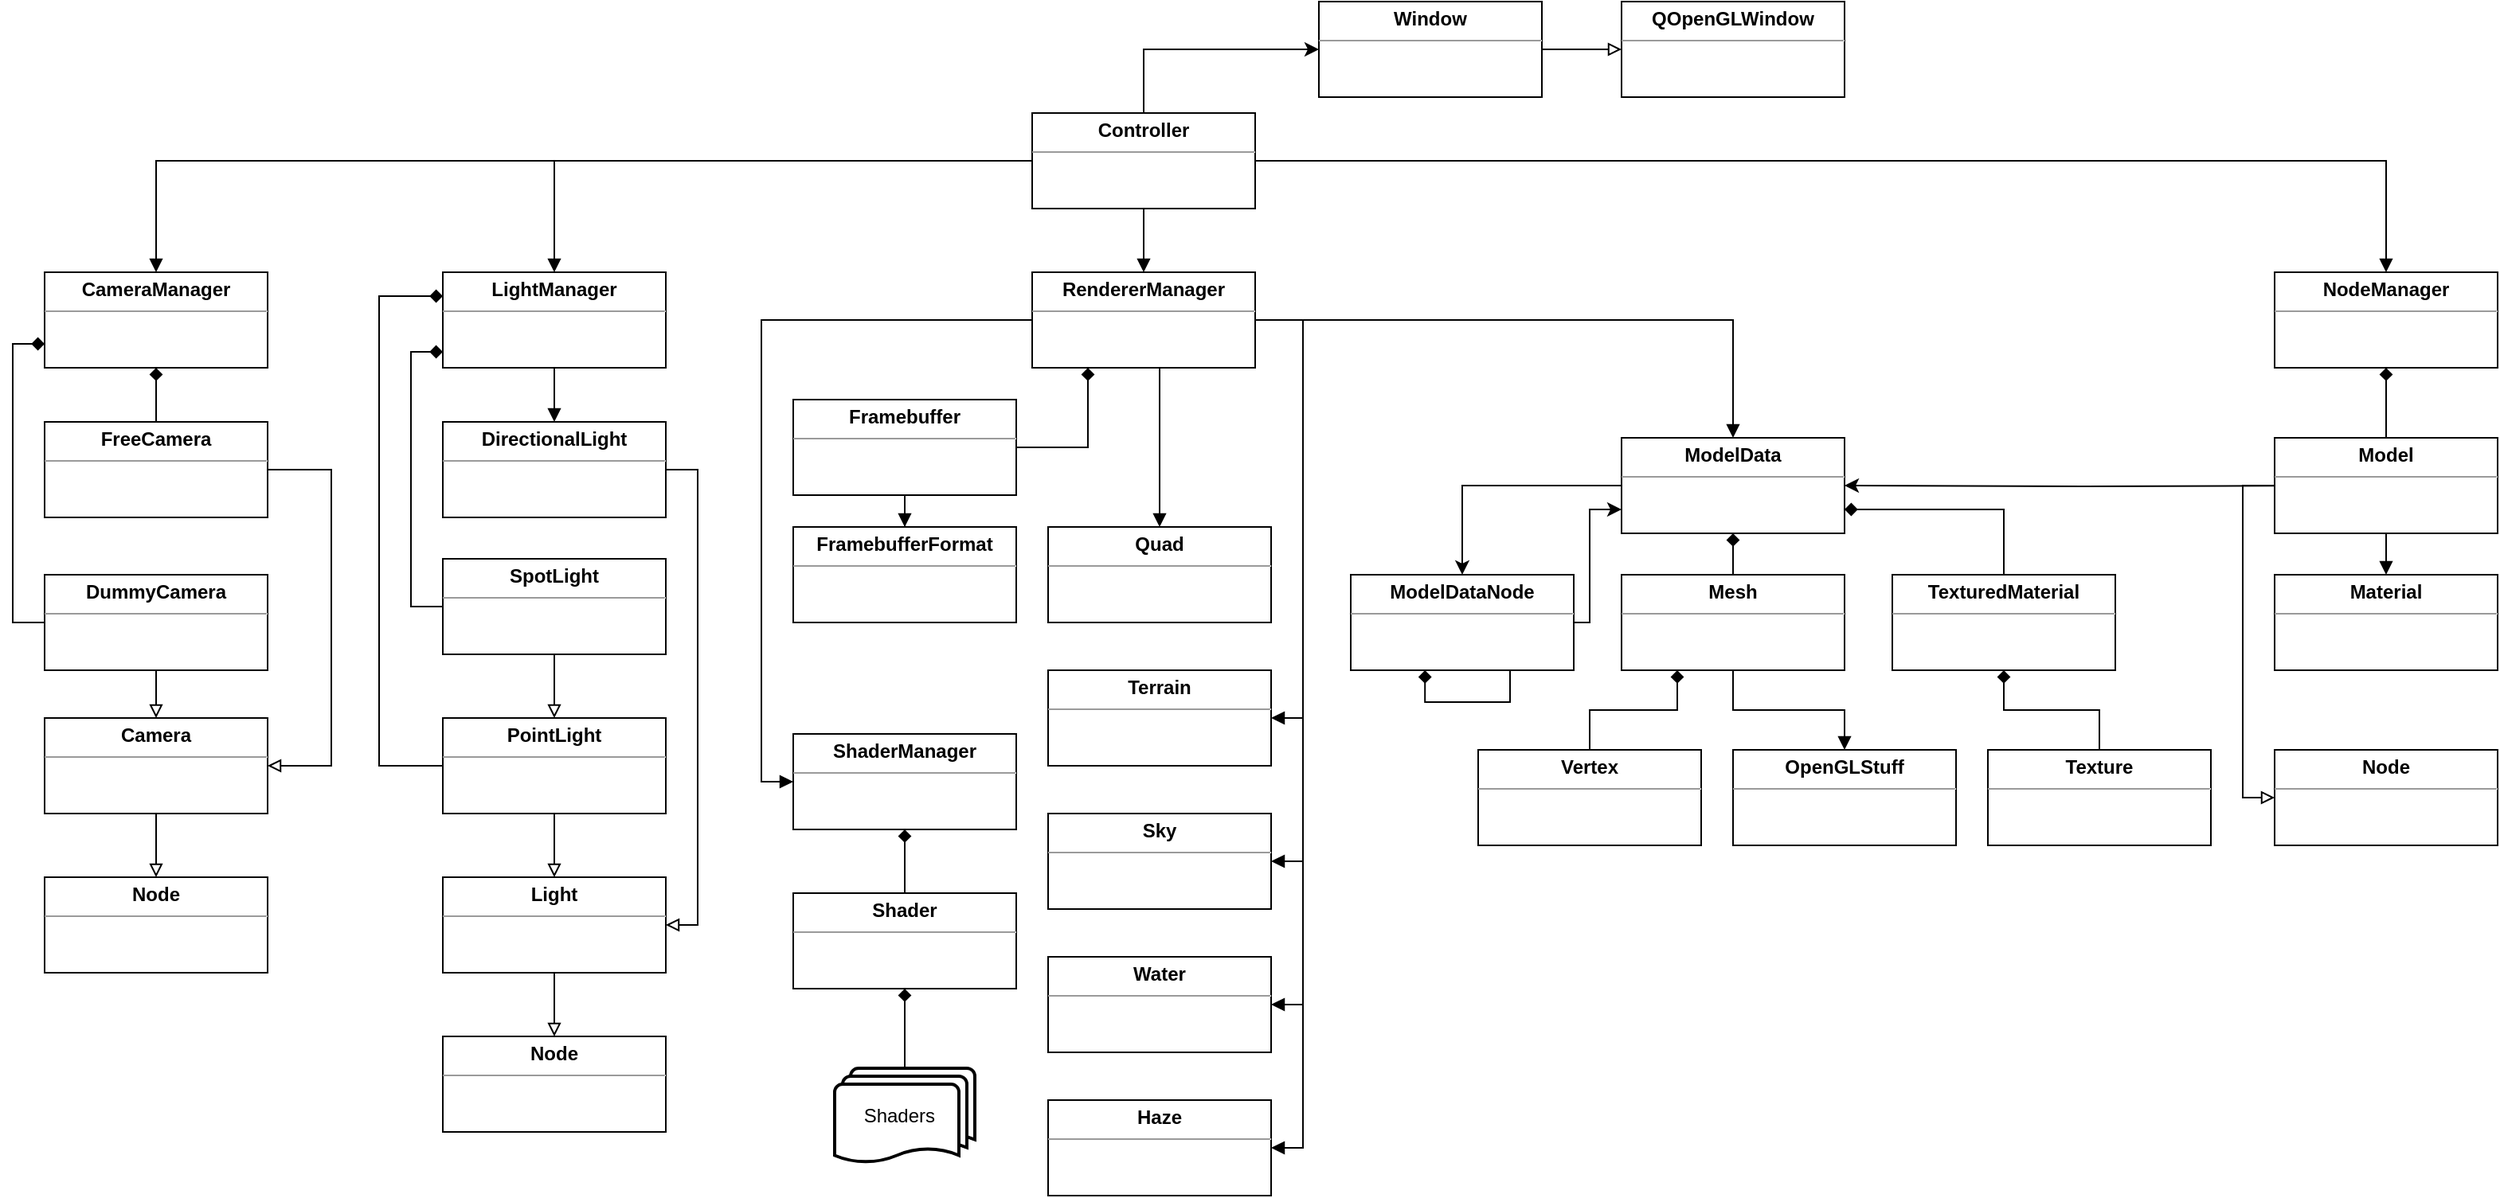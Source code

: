 <mxfile version="20.2.3" type="device"><diagram id="GM99jx9wQHRKzTfztgIq" name="Page-1"><mxGraphModel dx="2031" dy="1077" grid="1" gridSize="10" guides="1" tooltips="1" connect="1" arrows="1" fold="1" page="1" pageScale="1" pageWidth="1654" pageHeight="1169" background="#FFFFFF" math="0" shadow="0"><root><mxCell id="0"/><mxCell id="1" parent="0"/><mxCell id="d109WHA6oSPCBUzABsdB-23" style="edgeStyle=orthogonalEdgeStyle;rounded=0;orthogonalLoop=1;jettySize=auto;html=1;entryX=0.5;entryY=0;entryDx=0;entryDy=0;endArrow=block;endFill=1;" parent="1" source="d109WHA6oSPCBUzABsdB-4" target="d109WHA6oSPCBUzABsdB-18" edge="1"><mxGeometry relative="1" as="geometry"/></mxCell><mxCell id="d109WHA6oSPCBUzABsdB-24" style="edgeStyle=orthogonalEdgeStyle;rounded=0;orthogonalLoop=1;jettySize=auto;html=1;endArrow=block;endFill=1;" parent="1" source="d109WHA6oSPCBUzABsdB-4" target="d109WHA6oSPCBUzABsdB-14" edge="1"><mxGeometry relative="1" as="geometry"/></mxCell><mxCell id="d109WHA6oSPCBUzABsdB-25" style="edgeStyle=orthogonalEdgeStyle;rounded=0;orthogonalLoop=1;jettySize=auto;html=1;entryX=0.5;entryY=0;entryDx=0;entryDy=0;endArrow=block;endFill=1;" parent="1" source="d109WHA6oSPCBUzABsdB-4" target="d109WHA6oSPCBUzABsdB-13" edge="1"><mxGeometry relative="1" as="geometry"/></mxCell><mxCell id="d109WHA6oSPCBUzABsdB-29" style="edgeStyle=orthogonalEdgeStyle;rounded=0;orthogonalLoop=1;jettySize=auto;html=1;endArrow=block;endFill=1;" parent="1" source="d109WHA6oSPCBUzABsdB-4" target="d109WHA6oSPCBUzABsdB-15" edge="1"><mxGeometry relative="1" as="geometry"/></mxCell><mxCell id="-XYlsF3CUgaiPkXz2qgo-3" style="edgeStyle=orthogonalEdgeStyle;rounded=0;orthogonalLoop=1;jettySize=auto;html=1;entryX=0;entryY=0.5;entryDx=0;entryDy=0;" parent="1" source="d109WHA6oSPCBUzABsdB-4" target="d109WHA6oSPCBUzABsdB-5" edge="1"><mxGeometry relative="1" as="geometry"><Array as="points"><mxPoint x="770" y="80"/></Array></mxGeometry></mxCell><mxCell id="d109WHA6oSPCBUzABsdB-4" value="&lt;p style=&quot;margin:0px;margin-top:4px;text-align:center;&quot;&gt;&lt;b&gt;Controller&lt;/b&gt;&lt;/p&gt;&lt;hr size=&quot;1&quot;&gt;&lt;div style=&quot;height:2px;&quot;&gt;&lt;/div&gt;" style="verticalAlign=top;align=left;overflow=fill;fontSize=12;fontFamily=Helvetica;html=1;rounded=0;" parent="1" vertex="1"><mxGeometry x="700" y="120" width="140" height="60" as="geometry"/></mxCell><mxCell id="d109WHA6oSPCBUzABsdB-8" style="edgeStyle=orthogonalEdgeStyle;rounded=0;orthogonalLoop=1;jettySize=auto;html=1;entryX=0;entryY=0.5;entryDx=0;entryDy=0;endArrow=block;endFill=0;" parent="1" source="d109WHA6oSPCBUzABsdB-5" target="d109WHA6oSPCBUzABsdB-6" edge="1"><mxGeometry relative="1" as="geometry"/></mxCell><mxCell id="d109WHA6oSPCBUzABsdB-5" value="&lt;p style=&quot;margin:0px;margin-top:4px;text-align:center;&quot;&gt;&lt;b&gt;Window&lt;/b&gt;&lt;/p&gt;&lt;hr size=&quot;1&quot;&gt;&lt;div style=&quot;height:2px;&quot;&gt;&lt;/div&gt;" style="verticalAlign=top;align=left;overflow=fill;fontSize=12;fontFamily=Helvetica;html=1;rounded=0;" parent="1" vertex="1"><mxGeometry x="880" y="50" width="140" height="60" as="geometry"/></mxCell><mxCell id="d109WHA6oSPCBUzABsdB-6" value="&lt;p style=&quot;margin:0px;margin-top:4px;text-align:center;&quot;&gt;&lt;b&gt;QOpenGLWindow&lt;/b&gt;&lt;br&gt;&lt;/p&gt;&lt;hr size=&quot;1&quot;&gt;&lt;div style=&quot;height:2px;&quot;&gt;&lt;/div&gt;" style="verticalAlign=top;align=left;overflow=fill;fontSize=12;fontFamily=Helvetica;html=1;rounded=0;" parent="1" vertex="1"><mxGeometry x="1070" y="50" width="140" height="60" as="geometry"/></mxCell><mxCell id="d109WHA6oSPCBUzABsdB-13" value="&lt;p style=&quot;margin:0px;margin-top:4px;text-align:center;&quot;&gt;&lt;b&gt;CameraManager&lt;/b&gt;&lt;/p&gt;&lt;hr size=&quot;1&quot;&gt;&lt;div style=&quot;height:2px;&quot;&gt;&lt;/div&gt;" style="verticalAlign=top;align=left;overflow=fill;fontSize=12;fontFamily=Helvetica;html=1;rounded=0;" parent="1" vertex="1"><mxGeometry x="80" y="220" width="140" height="60" as="geometry"/></mxCell><mxCell id="4DG5Z2cy6EY6B4oniO6--83" value="" style="edgeStyle=orthogonalEdgeStyle;rounded=0;orthogonalLoop=1;jettySize=auto;html=1;endArrow=block;endFill=1;" edge="1" parent="1" source="d109WHA6oSPCBUzABsdB-14" target="4DG5Z2cy6EY6B4oniO6--2"><mxGeometry relative="1" as="geometry"/></mxCell><mxCell id="d109WHA6oSPCBUzABsdB-14" value="&lt;p style=&quot;margin:0px;margin-top:4px;text-align:center;&quot;&gt;&lt;b&gt;LightManager&lt;/b&gt;&lt;/p&gt;&lt;hr size=&quot;1&quot;&gt;&lt;div style=&quot;height:2px;&quot;&gt;&lt;/div&gt;" style="verticalAlign=top;align=left;overflow=fill;fontSize=12;fontFamily=Helvetica;html=1;rounded=0;" parent="1" vertex="1"><mxGeometry x="330" y="220" width="140" height="60" as="geometry"/></mxCell><mxCell id="d109WHA6oSPCBUzABsdB-15" value="&lt;p style=&quot;margin:0px;margin-top:4px;text-align:center;&quot;&gt;&lt;b&gt;NodeManager&lt;/b&gt;&lt;/p&gt;&lt;hr size=&quot;1&quot;&gt;&lt;div style=&quot;height:2px;&quot;&gt;&lt;/div&gt;" style="verticalAlign=top;align=left;overflow=fill;fontSize=12;fontFamily=Helvetica;html=1;rounded=0;" parent="1" vertex="1"><mxGeometry x="1480" y="220" width="140" height="60" as="geometry"/></mxCell><mxCell id="JR4Cd_SxK-oTu21r3iyD-18" style="edgeStyle=orthogonalEdgeStyle;rounded=0;orthogonalLoop=1;jettySize=auto;html=1;entryX=0;entryY=0.5;entryDx=0;entryDy=0;endArrow=block;endFill=1;" parent="1" source="d109WHA6oSPCBUzABsdB-18" target="d109WHA6oSPCBUzABsdB-47" edge="1"><mxGeometry relative="1" as="geometry"><Array as="points"><mxPoint x="530" y="250"/><mxPoint x="530" y="540"/></Array></mxGeometry></mxCell><mxCell id="JR4Cd_SxK-oTu21r3iyD-22" style="edgeStyle=orthogonalEdgeStyle;rounded=0;orthogonalLoop=1;jettySize=auto;html=1;startArrow=none;startFill=0;endArrow=block;endFill=1;exitX=1;exitY=0.5;exitDx=0;exitDy=0;" parent="1" source="d109WHA6oSPCBUzABsdB-18" target="JR4Cd_SxK-oTu21r3iyD-1" edge="1"><mxGeometry relative="1" as="geometry"><mxPoint x="930" y="260" as="sourcePoint"/></mxGeometry></mxCell><mxCell id="4DG5Z2cy6EY6B4oniO6--97" style="edgeStyle=orthogonalEdgeStyle;rounded=0;orthogonalLoop=1;jettySize=auto;html=1;entryX=0.5;entryY=0;entryDx=0;entryDy=0;endArrow=block;endFill=1;" edge="1" parent="1" source="d109WHA6oSPCBUzABsdB-18" target="4DG5Z2cy6EY6B4oniO6--43"><mxGeometry relative="1" as="geometry"><Array as="points"><mxPoint x="780" y="310"/><mxPoint x="780" y="310"/></Array></mxGeometry></mxCell><mxCell id="4DG5Z2cy6EY6B4oniO6--100" style="edgeStyle=orthogonalEdgeStyle;rounded=0;orthogonalLoop=1;jettySize=auto;html=1;entryX=1;entryY=0.5;entryDx=0;entryDy=0;endArrow=block;endFill=1;" edge="1" parent="1" source="d109WHA6oSPCBUzABsdB-18" target="4DG5Z2cy6EY6B4oniO6--46"><mxGeometry relative="1" as="geometry"><Array as="points"><mxPoint x="870" y="250"/><mxPoint x="870" y="500"/></Array></mxGeometry></mxCell><mxCell id="4DG5Z2cy6EY6B4oniO6--101" style="edgeStyle=orthogonalEdgeStyle;rounded=0;orthogonalLoop=1;jettySize=auto;html=1;entryX=1;entryY=0.5;entryDx=0;entryDy=0;endArrow=block;endFill=1;" edge="1" parent="1" source="d109WHA6oSPCBUzABsdB-18" target="4DG5Z2cy6EY6B4oniO6--44"><mxGeometry relative="1" as="geometry"><Array as="points"><mxPoint x="870" y="250"/><mxPoint x="870" y="590"/></Array></mxGeometry></mxCell><mxCell id="4DG5Z2cy6EY6B4oniO6--102" style="edgeStyle=orthogonalEdgeStyle;rounded=0;orthogonalLoop=1;jettySize=auto;html=1;entryX=1;entryY=0.5;entryDx=0;entryDy=0;endArrow=block;endFill=1;" edge="1" parent="1" source="d109WHA6oSPCBUzABsdB-18" target="4DG5Z2cy6EY6B4oniO6--45"><mxGeometry relative="1" as="geometry"><Array as="points"><mxPoint x="870" y="250"/><mxPoint x="870" y="680"/></Array></mxGeometry></mxCell><mxCell id="4DG5Z2cy6EY6B4oniO6--103" style="edgeStyle=orthogonalEdgeStyle;rounded=0;orthogonalLoop=1;jettySize=auto;html=1;entryX=1;entryY=0.5;entryDx=0;entryDy=0;endArrow=block;endFill=1;" edge="1" parent="1" source="d109WHA6oSPCBUzABsdB-18" target="4DG5Z2cy6EY6B4oniO6--42"><mxGeometry relative="1" as="geometry"><Array as="points"><mxPoint x="870" y="250"/><mxPoint x="870" y="770"/></Array></mxGeometry></mxCell><mxCell id="d109WHA6oSPCBUzABsdB-18" value="&lt;p style=&quot;margin:0px;margin-top:4px;text-align:center;&quot;&gt;&lt;b&gt;RendererManager&lt;/b&gt;&lt;/p&gt;&lt;hr size=&quot;1&quot;&gt;&lt;div style=&quot;height:2px;&quot;&gt;&lt;/div&gt;" style="verticalAlign=top;align=left;overflow=fill;fontSize=12;fontFamily=Helvetica;html=1;rounded=0;" parent="1" vertex="1"><mxGeometry x="700" y="220" width="140" height="60" as="geometry"/></mxCell><mxCell id="d109WHA6oSPCBUzABsdB-34" style="edgeStyle=orthogonalEdgeStyle;rounded=0;orthogonalLoop=1;jettySize=auto;html=1;entryX=0.5;entryY=1;entryDx=0;entryDy=0;endArrow=diamond;endFill=1;" parent="1" source="d109WHA6oSPCBUzABsdB-30" target="d109WHA6oSPCBUzABsdB-13" edge="1"><mxGeometry relative="1" as="geometry"/></mxCell><mxCell id="d109WHA6oSPCBUzABsdB-40" style="edgeStyle=orthogonalEdgeStyle;rounded=0;orthogonalLoop=1;jettySize=auto;html=1;entryX=1;entryY=0.5;entryDx=0;entryDy=0;endArrow=block;endFill=0;" parent="1" source="d109WHA6oSPCBUzABsdB-30" target="d109WHA6oSPCBUzABsdB-36" edge="1"><mxGeometry relative="1" as="geometry"><Array as="points"><mxPoint x="260" y="344"/><mxPoint x="260" y="530"/></Array></mxGeometry></mxCell><mxCell id="d109WHA6oSPCBUzABsdB-30" value="&lt;p style=&quot;margin:0px;margin-top:4px;text-align:center;&quot;&gt;&lt;b&gt;FreeCamera&lt;/b&gt;&lt;/p&gt;&lt;hr size=&quot;1&quot;&gt;&lt;div style=&quot;height:2px;&quot;&gt;&lt;/div&gt;" style="verticalAlign=top;align=left;overflow=fill;fontSize=12;fontFamily=Helvetica;html=1;rounded=0;" parent="1" vertex="1"><mxGeometry x="80" y="314" width="140" height="60" as="geometry"/></mxCell><mxCell id="d109WHA6oSPCBUzABsdB-35" style="edgeStyle=orthogonalEdgeStyle;rounded=0;orthogonalLoop=1;jettySize=auto;html=1;entryX=0;entryY=0.75;entryDx=0;entryDy=0;endArrow=diamond;endFill=1;" parent="1" source="d109WHA6oSPCBUzABsdB-31" target="d109WHA6oSPCBUzABsdB-13" edge="1"><mxGeometry relative="1" as="geometry"><Array as="points"><mxPoint x="60" y="440"/><mxPoint x="60" y="265"/></Array></mxGeometry></mxCell><mxCell id="d109WHA6oSPCBUzABsdB-81" value="" style="edgeStyle=orthogonalEdgeStyle;rounded=0;orthogonalLoop=1;jettySize=auto;html=1;startArrow=none;startFill=0;endArrow=block;endFill=0;" parent="1" source="d109WHA6oSPCBUzABsdB-31" target="d109WHA6oSPCBUzABsdB-36" edge="1"><mxGeometry relative="1" as="geometry"/></mxCell><mxCell id="d109WHA6oSPCBUzABsdB-31" value="&lt;p style=&quot;margin:0px;margin-top:4px;text-align:center;&quot;&gt;&lt;b&gt;DummyCamera&lt;/b&gt;&lt;/p&gt;&lt;hr size=&quot;1&quot;&gt;&lt;div style=&quot;height:2px;&quot;&gt;&lt;/div&gt;" style="verticalAlign=top;align=left;overflow=fill;fontSize=12;fontFamily=Helvetica;html=1;rounded=0;" parent="1" vertex="1"><mxGeometry x="80" y="410" width="140" height="60" as="geometry"/></mxCell><mxCell id="4DG5Z2cy6EY6B4oniO6--81" style="edgeStyle=orthogonalEdgeStyle;rounded=0;orthogonalLoop=1;jettySize=auto;html=1;endArrow=block;endFill=0;" edge="1" parent="1" source="d109WHA6oSPCBUzABsdB-36" target="4DG5Z2cy6EY6B4oniO6--80"><mxGeometry relative="1" as="geometry"/></mxCell><mxCell id="d109WHA6oSPCBUzABsdB-36" value="&lt;p style=&quot;margin:0px;margin-top:4px;text-align:center;&quot;&gt;&lt;b&gt;Camera&lt;/b&gt;&lt;/p&gt;&lt;hr size=&quot;1&quot;&gt;&lt;div style=&quot;height:2px;&quot;&gt;&lt;/div&gt;" style="verticalAlign=top;align=left;overflow=fill;fontSize=12;fontFamily=Helvetica;html=1;rounded=0;" parent="1" vertex="1"><mxGeometry x="80" y="500" width="140" height="60" as="geometry"/></mxCell><mxCell id="4DG5Z2cy6EY6B4oniO6--82" style="edgeStyle=orthogonalEdgeStyle;rounded=0;orthogonalLoop=1;jettySize=auto;html=1;entryX=0.5;entryY=0;entryDx=0;entryDy=0;endArrow=block;endFill=0;" edge="1" parent="1" source="d109WHA6oSPCBUzABsdB-42" target="4DG5Z2cy6EY6B4oniO6--1"><mxGeometry relative="1" as="geometry"/></mxCell><mxCell id="4DG5Z2cy6EY6B4oniO6--85" style="edgeStyle=orthogonalEdgeStyle;rounded=0;orthogonalLoop=1;jettySize=auto;html=1;entryX=0;entryY=0.833;entryDx=0;entryDy=0;endArrow=diamond;endFill=1;entryPerimeter=0;" edge="1" parent="1" source="d109WHA6oSPCBUzABsdB-42" target="d109WHA6oSPCBUzABsdB-14"><mxGeometry relative="1" as="geometry"><Array as="points"><mxPoint x="310" y="430"/><mxPoint x="310" y="270"/></Array></mxGeometry></mxCell><mxCell id="d109WHA6oSPCBUzABsdB-42" value="&lt;p style=&quot;margin:0px;margin-top:4px;text-align:center;&quot;&gt;&lt;b&gt;SpotLight&lt;/b&gt;&lt;/p&gt;&lt;hr size=&quot;1&quot;&gt;&lt;div style=&quot;height:2px;&quot;&gt;&lt;/div&gt;" style="verticalAlign=top;align=left;overflow=fill;fontSize=12;fontFamily=Helvetica;html=1;rounded=0;" parent="1" vertex="1"><mxGeometry x="330" y="400" width="140" height="60" as="geometry"/></mxCell><mxCell id="d109WHA6oSPCBUzABsdB-47" value="&lt;p style=&quot;margin:0px;margin-top:4px;text-align:center;&quot;&gt;&lt;b&gt;ShaderManager&lt;/b&gt;&lt;/p&gt;&lt;hr size=&quot;1&quot;&gt;&lt;div style=&quot;height:2px;&quot;&gt;&lt;/div&gt;" style="verticalAlign=top;align=left;overflow=fill;fontSize=12;fontFamily=Helvetica;html=1;rounded=0;" parent="1" vertex="1"><mxGeometry x="550" y="510" width="140" height="60" as="geometry"/></mxCell><mxCell id="d109WHA6oSPCBUzABsdB-53" style="edgeStyle=orthogonalEdgeStyle;rounded=0;orthogonalLoop=1;jettySize=auto;html=1;endArrow=diamond;endFill=1;entryX=0.5;entryY=1;entryDx=0;entryDy=0;" parent="1" source="d109WHA6oSPCBUzABsdB-50" target="4DG5Z2cy6EY6B4oniO6--94" edge="1"><mxGeometry relative="1" as="geometry"><mxPoint x="620" y="690" as="targetPoint"/></mxGeometry></mxCell><mxCell id="d109WHA6oSPCBUzABsdB-50" value="Shaders&amp;nbsp;&amp;nbsp;" style="strokeWidth=2;html=1;shape=mxgraph.flowchart.multi-document;whiteSpace=wrap;rounded=0;" parent="1" vertex="1"><mxGeometry x="576" y="720" width="88" height="60" as="geometry"/></mxCell><mxCell id="d109WHA6oSPCBUzABsdB-68" style="edgeStyle=orthogonalEdgeStyle;rounded=0;orthogonalLoop=1;jettySize=auto;html=1;entryX=0.5;entryY=0;entryDx=0;entryDy=0;startArrow=none;startFill=0;endArrow=block;endFill=1;" parent="1" source="d109WHA6oSPCBUzABsdB-56" target="d109WHA6oSPCBUzABsdB-62" edge="1"><mxGeometry relative="1" as="geometry"/></mxCell><mxCell id="JR4Cd_SxK-oTu21r3iyD-35" style="edgeStyle=orthogonalEdgeStyle;rounded=0;orthogonalLoop=1;jettySize=auto;html=1;startArrow=none;startFill=0;endArrow=diamond;endFill=1;" parent="1" source="d109WHA6oSPCBUzABsdB-56" target="d109WHA6oSPCBUzABsdB-15" edge="1"><mxGeometry relative="1" as="geometry"/></mxCell><mxCell id="4DG5Z2cy6EY6B4oniO6--77" style="edgeStyle=orthogonalEdgeStyle;rounded=0;orthogonalLoop=1;jettySize=auto;html=1;entryX=1;entryY=0.5;entryDx=0;entryDy=0;" edge="1" parent="1" target="JR4Cd_SxK-oTu21r3iyD-1"><mxGeometry relative="1" as="geometry"><mxPoint x="1510" y="354" as="sourcePoint"/></mxGeometry></mxCell><mxCell id="4DG5Z2cy6EY6B4oniO6--109" style="edgeStyle=orthogonalEdgeStyle;rounded=0;orthogonalLoop=1;jettySize=auto;html=1;entryX=0;entryY=0.5;entryDx=0;entryDy=0;endArrow=block;endFill=0;" edge="1" parent="1" source="d109WHA6oSPCBUzABsdB-56" target="4DG5Z2cy6EY6B4oniO6--107"><mxGeometry relative="1" as="geometry"><Array as="points"><mxPoint x="1460" y="354"/><mxPoint x="1460" y="550"/></Array></mxGeometry></mxCell><mxCell id="d109WHA6oSPCBUzABsdB-56" value="&lt;p style=&quot;margin:0px;margin-top:4px;text-align:center;&quot;&gt;&lt;span&gt;Model&lt;/span&gt;&lt;/p&gt;&lt;hr size=&quot;1&quot;&gt;&lt;div style=&quot;height:2px;&quot;&gt;&lt;/div&gt;" style="verticalAlign=top;align=left;overflow=fill;fontSize=12;fontFamily=Helvetica;html=1;fontStyle=1;rounded=0;" parent="1" vertex="1"><mxGeometry x="1480" y="324" width="140" height="60" as="geometry"/></mxCell><mxCell id="d109WHA6oSPCBUzABsdB-62" value="&lt;p style=&quot;margin:0px;margin-top:4px;text-align:center;&quot;&gt;&lt;b&gt;Material&lt;/b&gt;&lt;/p&gt;&lt;hr size=&quot;1&quot;&gt;&lt;div style=&quot;height:2px;&quot;&gt;&lt;/div&gt;" style="verticalAlign=top;align=left;overflow=fill;fontSize=12;fontFamily=Helvetica;html=1;rounded=0;" parent="1" vertex="1"><mxGeometry x="1480" y="410" width="140" height="60" as="geometry"/></mxCell><mxCell id="JR4Cd_SxK-oTu21r3iyD-6" style="edgeStyle=orthogonalEdgeStyle;rounded=0;orthogonalLoop=1;jettySize=auto;html=1;entryX=0.5;entryY=0;entryDx=0;entryDy=0;" parent="1" source="JR4Cd_SxK-oTu21r3iyD-1" target="JR4Cd_SxK-oTu21r3iyD-2" edge="1"><mxGeometry relative="1" as="geometry"/></mxCell><mxCell id="JR4Cd_SxK-oTu21r3iyD-10" style="edgeStyle=orthogonalEdgeStyle;rounded=0;orthogonalLoop=1;jettySize=auto;html=1;entryX=0.5;entryY=0;entryDx=0;entryDy=0;endArrow=none;endFill=0;startArrow=diamond;startFill=1;exitX=1;exitY=0.75;exitDx=0;exitDy=0;" parent="1" source="JR4Cd_SxK-oTu21r3iyD-1" target="JR4Cd_SxK-oTu21r3iyD-5" edge="1"><mxGeometry relative="1" as="geometry"/></mxCell><mxCell id="JR4Cd_SxK-oTu21r3iyD-1" value="&lt;p style=&quot;margin:0px;margin-top:4px;text-align:center;&quot;&gt;&lt;b&gt;ModelData&lt;/b&gt;&lt;/p&gt;&lt;hr size=&quot;1&quot;&gt;&lt;div style=&quot;height:2px;&quot;&gt;&lt;/div&gt;" style="verticalAlign=top;align=left;overflow=fill;fontSize=12;fontFamily=Helvetica;html=1;rounded=0;" parent="1" vertex="1"><mxGeometry x="1070" y="324" width="140" height="60" as="geometry"/></mxCell><mxCell id="JR4Cd_SxK-oTu21r3iyD-7" style="edgeStyle=orthogonalEdgeStyle;rounded=0;orthogonalLoop=1;jettySize=auto;html=1;entryX=0;entryY=0.75;entryDx=0;entryDy=0;" parent="1" source="JR4Cd_SxK-oTu21r3iyD-2" target="JR4Cd_SxK-oTu21r3iyD-1" edge="1"><mxGeometry relative="1" as="geometry"><Array as="points"><mxPoint x="1050" y="440"/><mxPoint x="1050" y="369"/></Array></mxGeometry></mxCell><mxCell id="JR4Cd_SxK-oTu21r3iyD-8" style="edgeStyle=orthogonalEdgeStyle;rounded=0;orthogonalLoop=1;jettySize=auto;html=1;entryX=0.333;entryY=1;entryDx=0;entryDy=0;entryPerimeter=0;endArrow=diamond;endFill=1;" parent="1" source="JR4Cd_SxK-oTu21r3iyD-2" target="JR4Cd_SxK-oTu21r3iyD-2" edge="1"><mxGeometry relative="1" as="geometry"><mxPoint x="950" y="480" as="targetPoint"/><Array as="points"><mxPoint x="1000" y="490"/><mxPoint x="947" y="490"/></Array></mxGeometry></mxCell><mxCell id="JR4Cd_SxK-oTu21r3iyD-2" value="&lt;p style=&quot;margin:0px;margin-top:4px;text-align:center;&quot;&gt;&lt;b&gt;ModelDataNode&lt;/b&gt;&lt;/p&gt;&lt;hr size=&quot;1&quot;&gt;&lt;div style=&quot;height:2px;&quot;&gt;&lt;/div&gt;" style="verticalAlign=top;align=left;overflow=fill;fontSize=12;fontFamily=Helvetica;html=1;rounded=0;" parent="1" vertex="1"><mxGeometry x="900" y="410" width="140" height="60" as="geometry"/></mxCell><mxCell id="JR4Cd_SxK-oTu21r3iyD-21" style="edgeStyle=orthogonalEdgeStyle;rounded=0;orthogonalLoop=1;jettySize=auto;html=1;entryX=0.5;entryY=0;entryDx=0;entryDy=0;startArrow=none;startFill=0;endArrow=block;endFill=1;" parent="1" source="JR4Cd_SxK-oTu21r3iyD-3" target="JR4Cd_SxK-oTu21r3iyD-16" edge="1"><mxGeometry relative="1" as="geometry"/></mxCell><mxCell id="4DG5Z2cy6EY6B4oniO6--91" value="" style="edgeStyle=orthogonalEdgeStyle;rounded=0;orthogonalLoop=1;jettySize=auto;html=1;endArrow=diamond;endFill=1;" edge="1" parent="1" source="JR4Cd_SxK-oTu21r3iyD-3" target="JR4Cd_SxK-oTu21r3iyD-1"><mxGeometry relative="1" as="geometry"/></mxCell><mxCell id="JR4Cd_SxK-oTu21r3iyD-3" value="&lt;p style=&quot;margin:0px;margin-top:4px;text-align:center;&quot;&gt;&lt;b&gt;Mesh&lt;/b&gt;&lt;/p&gt;&lt;hr size=&quot;1&quot;&gt;&lt;div style=&quot;height:2px;&quot;&gt;&lt;/div&gt;" style="verticalAlign=top;align=left;overflow=fill;fontSize=12;fontFamily=Helvetica;html=1;rounded=0;" parent="1" vertex="1"><mxGeometry x="1070" y="410" width="140" height="60" as="geometry"/></mxCell><mxCell id="JR4Cd_SxK-oTu21r3iyD-24" style="edgeStyle=orthogonalEdgeStyle;rounded=0;orthogonalLoop=1;jettySize=auto;html=1;startArrow=diamond;startFill=1;endArrow=none;endFill=0;" parent="1" source="JR4Cd_SxK-oTu21r3iyD-5" target="JR4Cd_SxK-oTu21r3iyD-23" edge="1"><mxGeometry relative="1" as="geometry"/></mxCell><mxCell id="JR4Cd_SxK-oTu21r3iyD-5" value="&lt;p style=&quot;margin:0px;margin-top:4px;text-align:center;&quot;&gt;&lt;b&gt;TexturedMaterial&lt;/b&gt;&lt;/p&gt;&lt;hr size=&quot;1&quot;&gt;&lt;div style=&quot;height:2px;&quot;&gt;&lt;/div&gt;" style="verticalAlign=top;align=left;overflow=fill;fontSize=12;fontFamily=Helvetica;html=1;rounded=0;" parent="1" vertex="1"><mxGeometry x="1240" y="410" width="140" height="60" as="geometry"/></mxCell><mxCell id="JR4Cd_SxK-oTu21r3iyD-20" style="edgeStyle=orthogonalEdgeStyle;rounded=0;orthogonalLoop=1;jettySize=auto;html=1;entryX=0.25;entryY=1;entryDx=0;entryDy=0;endArrow=diamond;endFill=1;" parent="1" source="JR4Cd_SxK-oTu21r3iyD-15" target="JR4Cd_SxK-oTu21r3iyD-3" edge="1"><mxGeometry relative="1" as="geometry"/></mxCell><mxCell id="JR4Cd_SxK-oTu21r3iyD-15" value="&lt;p style=&quot;margin:0px;margin-top:4px;text-align:center;&quot;&gt;&lt;b&gt;Vertex&lt;/b&gt;&lt;/p&gt;&lt;hr size=&quot;1&quot;&gt;&lt;div style=&quot;height:2px;&quot;&gt;&lt;/div&gt;" style="verticalAlign=top;align=left;overflow=fill;fontSize=12;fontFamily=Helvetica;html=1;rounded=0;" parent="1" vertex="1"><mxGeometry x="980" y="520" width="140" height="60" as="geometry"/></mxCell><mxCell id="JR4Cd_SxK-oTu21r3iyD-16" value="&lt;p style=&quot;margin:0px;margin-top:4px;text-align:center;&quot;&gt;&lt;b&gt;OpenGLStuff&lt;/b&gt;&lt;/p&gt;&lt;hr size=&quot;1&quot;&gt;&lt;div style=&quot;height:2px;&quot;&gt;&lt;/div&gt;" style="verticalAlign=top;align=left;overflow=fill;fontSize=12;fontFamily=Helvetica;html=1;rounded=0;" parent="1" vertex="1"><mxGeometry x="1140" y="520" width="140" height="60" as="geometry"/></mxCell><mxCell id="JR4Cd_SxK-oTu21r3iyD-23" value="&lt;p style=&quot;margin:0px;margin-top:4px;text-align:center;&quot;&gt;&lt;b&gt;Texture&lt;/b&gt;&lt;/p&gt;&lt;hr size=&quot;1&quot;&gt;&lt;div style=&quot;height:2px;&quot;&gt;&lt;/div&gt;" style="verticalAlign=top;align=left;overflow=fill;fontSize=12;fontFamily=Helvetica;html=1;rounded=0;" parent="1" vertex="1"><mxGeometry x="1300" y="520" width="140" height="60" as="geometry"/></mxCell><mxCell id="4DG5Z2cy6EY6B4oniO6--87" value="" style="edgeStyle=orthogonalEdgeStyle;rounded=0;orthogonalLoop=1;jettySize=auto;html=1;endArrow=block;endFill=0;" edge="1" parent="1" source="4DG5Z2cy6EY6B4oniO6--1" target="4DG5Z2cy6EY6B4oniO6--39"><mxGeometry relative="1" as="geometry"/></mxCell><mxCell id="4DG5Z2cy6EY6B4oniO6--90" style="edgeStyle=orthogonalEdgeStyle;rounded=0;orthogonalLoop=1;jettySize=auto;html=1;entryX=0;entryY=0.25;entryDx=0;entryDy=0;endArrow=diamond;endFill=1;" edge="1" parent="1" source="4DG5Z2cy6EY6B4oniO6--1" target="d109WHA6oSPCBUzABsdB-14"><mxGeometry relative="1" as="geometry"><Array as="points"><mxPoint x="290" y="530"/><mxPoint x="290" y="235"/></Array></mxGeometry></mxCell><mxCell id="4DG5Z2cy6EY6B4oniO6--1" value="&lt;p style=&quot;margin:0px;margin-top:4px;text-align:center;&quot;&gt;&lt;b&gt;PointLight&lt;/b&gt;&lt;/p&gt;&lt;hr size=&quot;1&quot;&gt;&lt;div style=&quot;height:2px;&quot;&gt;&lt;/div&gt;" style="verticalAlign=top;align=left;overflow=fill;fontSize=12;fontFamily=Helvetica;html=1;rounded=0;" vertex="1" parent="1"><mxGeometry x="330" y="500" width="140" height="60" as="geometry"/></mxCell><mxCell id="4DG5Z2cy6EY6B4oniO6--84" style="edgeStyle=orthogonalEdgeStyle;rounded=0;orthogonalLoop=1;jettySize=auto;html=1;entryX=1;entryY=0.5;entryDx=0;entryDy=0;endArrow=block;endFill=0;" edge="1" parent="1" source="4DG5Z2cy6EY6B4oniO6--2" target="4DG5Z2cy6EY6B4oniO6--39"><mxGeometry relative="1" as="geometry"><Array as="points"><mxPoint x="490" y="344"/><mxPoint x="490" y="630"/></Array></mxGeometry></mxCell><mxCell id="4DG5Z2cy6EY6B4oniO6--2" value="&lt;p style=&quot;margin:0px;margin-top:4px;text-align:center;&quot;&gt;&lt;b&gt;DirectionalLight&lt;/b&gt;&lt;/p&gt;&lt;hr size=&quot;1&quot;&gt;&lt;div style=&quot;height:2px;&quot;&gt;&lt;/div&gt;" style="verticalAlign=top;align=left;overflow=fill;fontSize=12;fontFamily=Helvetica;html=1;rounded=0;" vertex="1" parent="1"><mxGeometry x="330" y="314" width="140" height="60" as="geometry"/></mxCell><mxCell id="4DG5Z2cy6EY6B4oniO6--89" value="" style="edgeStyle=orthogonalEdgeStyle;rounded=0;orthogonalLoop=1;jettySize=auto;html=1;endArrow=block;endFill=0;" edge="1" parent="1" source="4DG5Z2cy6EY6B4oniO6--39" target="4DG5Z2cy6EY6B4oniO6--88"><mxGeometry relative="1" as="geometry"/></mxCell><mxCell id="4DG5Z2cy6EY6B4oniO6--39" value="&lt;p style=&quot;margin:0px;margin-top:4px;text-align:center;&quot;&gt;&lt;b&gt;Light&lt;/b&gt;&lt;/p&gt;&lt;hr size=&quot;1&quot;&gt;&lt;div style=&quot;height:2px;&quot;&gt;&lt;/div&gt;" style="verticalAlign=top;align=left;overflow=fill;fontSize=12;fontFamily=Helvetica;html=1;rounded=0;" vertex="1" parent="1"><mxGeometry x="330" y="600" width="140" height="60" as="geometry"/></mxCell><mxCell id="4DG5Z2cy6EY6B4oniO6--79" value="" style="edgeStyle=orthogonalEdgeStyle;rounded=0;orthogonalLoop=1;jettySize=auto;html=1;endArrow=block;endFill=1;" edge="1" parent="1" source="4DG5Z2cy6EY6B4oniO6--40" target="4DG5Z2cy6EY6B4oniO6--41"><mxGeometry relative="1" as="geometry"/></mxCell><mxCell id="4DG5Z2cy6EY6B4oniO6--104" style="edgeStyle=orthogonalEdgeStyle;rounded=0;orthogonalLoop=1;jettySize=auto;html=1;entryX=0.25;entryY=1;entryDx=0;entryDy=0;endArrow=diamond;endFill=1;" edge="1" parent="1" source="4DG5Z2cy6EY6B4oniO6--40" target="d109WHA6oSPCBUzABsdB-18"><mxGeometry relative="1" as="geometry"/></mxCell><mxCell id="4DG5Z2cy6EY6B4oniO6--40" value="&lt;p style=&quot;margin:0px;margin-top:4px;text-align:center;&quot;&gt;&lt;b&gt;Framebuffer&lt;/b&gt;&lt;/p&gt;&lt;hr size=&quot;1&quot;&gt;&lt;div style=&quot;height:2px;&quot;&gt;&lt;/div&gt;" style="verticalAlign=top;align=left;overflow=fill;fontSize=12;fontFamily=Helvetica;html=1;rounded=0;" vertex="1" parent="1"><mxGeometry x="550" y="300" width="140" height="60" as="geometry"/></mxCell><mxCell id="4DG5Z2cy6EY6B4oniO6--41" value="&lt;p style=&quot;margin:0px;margin-top:4px;text-align:center;&quot;&gt;&lt;b&gt;FramebufferFormat&lt;/b&gt;&lt;/p&gt;&lt;hr size=&quot;1&quot;&gt;&lt;div style=&quot;height:2px;&quot;&gt;&lt;/div&gt;" style="verticalAlign=top;align=left;overflow=fill;fontSize=12;fontFamily=Helvetica;html=1;rounded=0;" vertex="1" parent="1"><mxGeometry x="550" y="380" width="140" height="60" as="geometry"/></mxCell><mxCell id="4DG5Z2cy6EY6B4oniO6--42" value="&lt;p style=&quot;margin:0px;margin-top:4px;text-align:center;&quot;&gt;&lt;b&gt;Haze&lt;/b&gt;&lt;/p&gt;&lt;hr size=&quot;1&quot;&gt;&lt;div style=&quot;height:2px;&quot;&gt;&lt;/div&gt;" style="verticalAlign=top;align=left;overflow=fill;fontSize=12;fontFamily=Helvetica;html=1;rounded=0;" vertex="1" parent="1"><mxGeometry x="710" y="740" width="140" height="60" as="geometry"/></mxCell><mxCell id="4DG5Z2cy6EY6B4oniO6--43" value="&lt;p style=&quot;margin:0px;margin-top:4px;text-align:center;&quot;&gt;&lt;b&gt;Quad&lt;/b&gt;&lt;/p&gt;&lt;hr size=&quot;1&quot;&gt;&lt;div style=&quot;height:2px;&quot;&gt;&lt;/div&gt;" style="verticalAlign=top;align=left;overflow=fill;fontSize=12;fontFamily=Helvetica;html=1;rounded=0;" vertex="1" parent="1"><mxGeometry x="710" y="380" width="140" height="60" as="geometry"/></mxCell><mxCell id="4DG5Z2cy6EY6B4oniO6--44" value="&lt;p style=&quot;margin:0px;margin-top:4px;text-align:center;&quot;&gt;&lt;b&gt;Sky&lt;/b&gt;&lt;/p&gt;&lt;hr size=&quot;1&quot;&gt;&lt;div style=&quot;height:2px;&quot;&gt;&lt;/div&gt;" style="verticalAlign=top;align=left;overflow=fill;fontSize=12;fontFamily=Helvetica;html=1;rounded=0;" vertex="1" parent="1"><mxGeometry x="710" y="560" width="140" height="60" as="geometry"/></mxCell><mxCell id="4DG5Z2cy6EY6B4oniO6--45" value="&lt;p style=&quot;margin:0px;margin-top:4px;text-align:center;&quot;&gt;&lt;b&gt;Water&lt;/b&gt;&lt;/p&gt;&lt;hr size=&quot;1&quot;&gt;&lt;div style=&quot;height:2px;&quot;&gt;&lt;/div&gt;" style="verticalAlign=top;align=left;overflow=fill;fontSize=12;fontFamily=Helvetica;html=1;rounded=0;" vertex="1" parent="1"><mxGeometry x="710" y="650" width="140" height="60" as="geometry"/></mxCell><mxCell id="4DG5Z2cy6EY6B4oniO6--46" value="&lt;p style=&quot;margin:0px;margin-top:4px;text-align:center;&quot;&gt;&lt;b&gt;Terrain&lt;/b&gt;&lt;/p&gt;&lt;hr size=&quot;1&quot;&gt;&lt;div style=&quot;height:2px;&quot;&gt;&lt;/div&gt;" style="verticalAlign=top;align=left;overflow=fill;fontSize=12;fontFamily=Helvetica;html=1;rounded=0;" vertex="1" parent="1"><mxGeometry x="710" y="470" width="140" height="60" as="geometry"/></mxCell><mxCell id="4DG5Z2cy6EY6B4oniO6--80" value="&lt;p style=&quot;margin:0px;margin-top:4px;text-align:center;&quot;&gt;&lt;b&gt;Node&lt;/b&gt;&lt;/p&gt;&lt;hr size=&quot;1&quot;&gt;&lt;div style=&quot;height:2px;&quot;&gt;&lt;/div&gt;" style="verticalAlign=top;align=left;overflow=fill;fontSize=12;fontFamily=Helvetica;html=1;rounded=0;" vertex="1" parent="1"><mxGeometry x="80" y="600" width="140" height="60" as="geometry"/></mxCell><mxCell id="4DG5Z2cy6EY6B4oniO6--88" value="&lt;p style=&quot;margin:0px;margin-top:4px;text-align:center;&quot;&gt;&lt;b&gt;Node&lt;/b&gt;&lt;/p&gt;&lt;hr size=&quot;1&quot;&gt;&lt;div style=&quot;height:2px;&quot;&gt;&lt;/div&gt;" style="verticalAlign=top;align=left;overflow=fill;fontSize=12;fontFamily=Helvetica;html=1;rounded=0;" vertex="1" parent="1"><mxGeometry x="330" y="700" width="140" height="60" as="geometry"/></mxCell><mxCell id="4DG5Z2cy6EY6B4oniO6--95" value="" style="edgeStyle=orthogonalEdgeStyle;rounded=0;orthogonalLoop=1;jettySize=auto;html=1;endArrow=diamond;endFill=1;" edge="1" parent="1" source="4DG5Z2cy6EY6B4oniO6--94" target="d109WHA6oSPCBUzABsdB-47"><mxGeometry relative="1" as="geometry"/></mxCell><mxCell id="4DG5Z2cy6EY6B4oniO6--94" value="&lt;p style=&quot;margin:0px;margin-top:4px;text-align:center;&quot;&gt;&lt;b&gt;Shader&lt;/b&gt;&lt;/p&gt;&lt;hr size=&quot;1&quot;&gt;&lt;div style=&quot;height:2px;&quot;&gt;&lt;/div&gt;" style="verticalAlign=top;align=left;overflow=fill;fontSize=12;fontFamily=Helvetica;html=1;rounded=0;" vertex="1" parent="1"><mxGeometry x="550" y="610" width="140" height="60" as="geometry"/></mxCell><mxCell id="4DG5Z2cy6EY6B4oniO6--107" value="&lt;p style=&quot;margin:0px;margin-top:4px;text-align:center;&quot;&gt;&lt;b&gt;Node&lt;/b&gt;&lt;/p&gt;&lt;hr size=&quot;1&quot;&gt;&lt;div style=&quot;height:2px;&quot;&gt;&lt;/div&gt;" style="verticalAlign=top;align=left;overflow=fill;fontSize=12;fontFamily=Helvetica;html=1;rounded=0;" vertex="1" parent="1"><mxGeometry x="1480" y="520" width="140" height="60" as="geometry"/></mxCell></root></mxGraphModel></diagram></mxfile>
